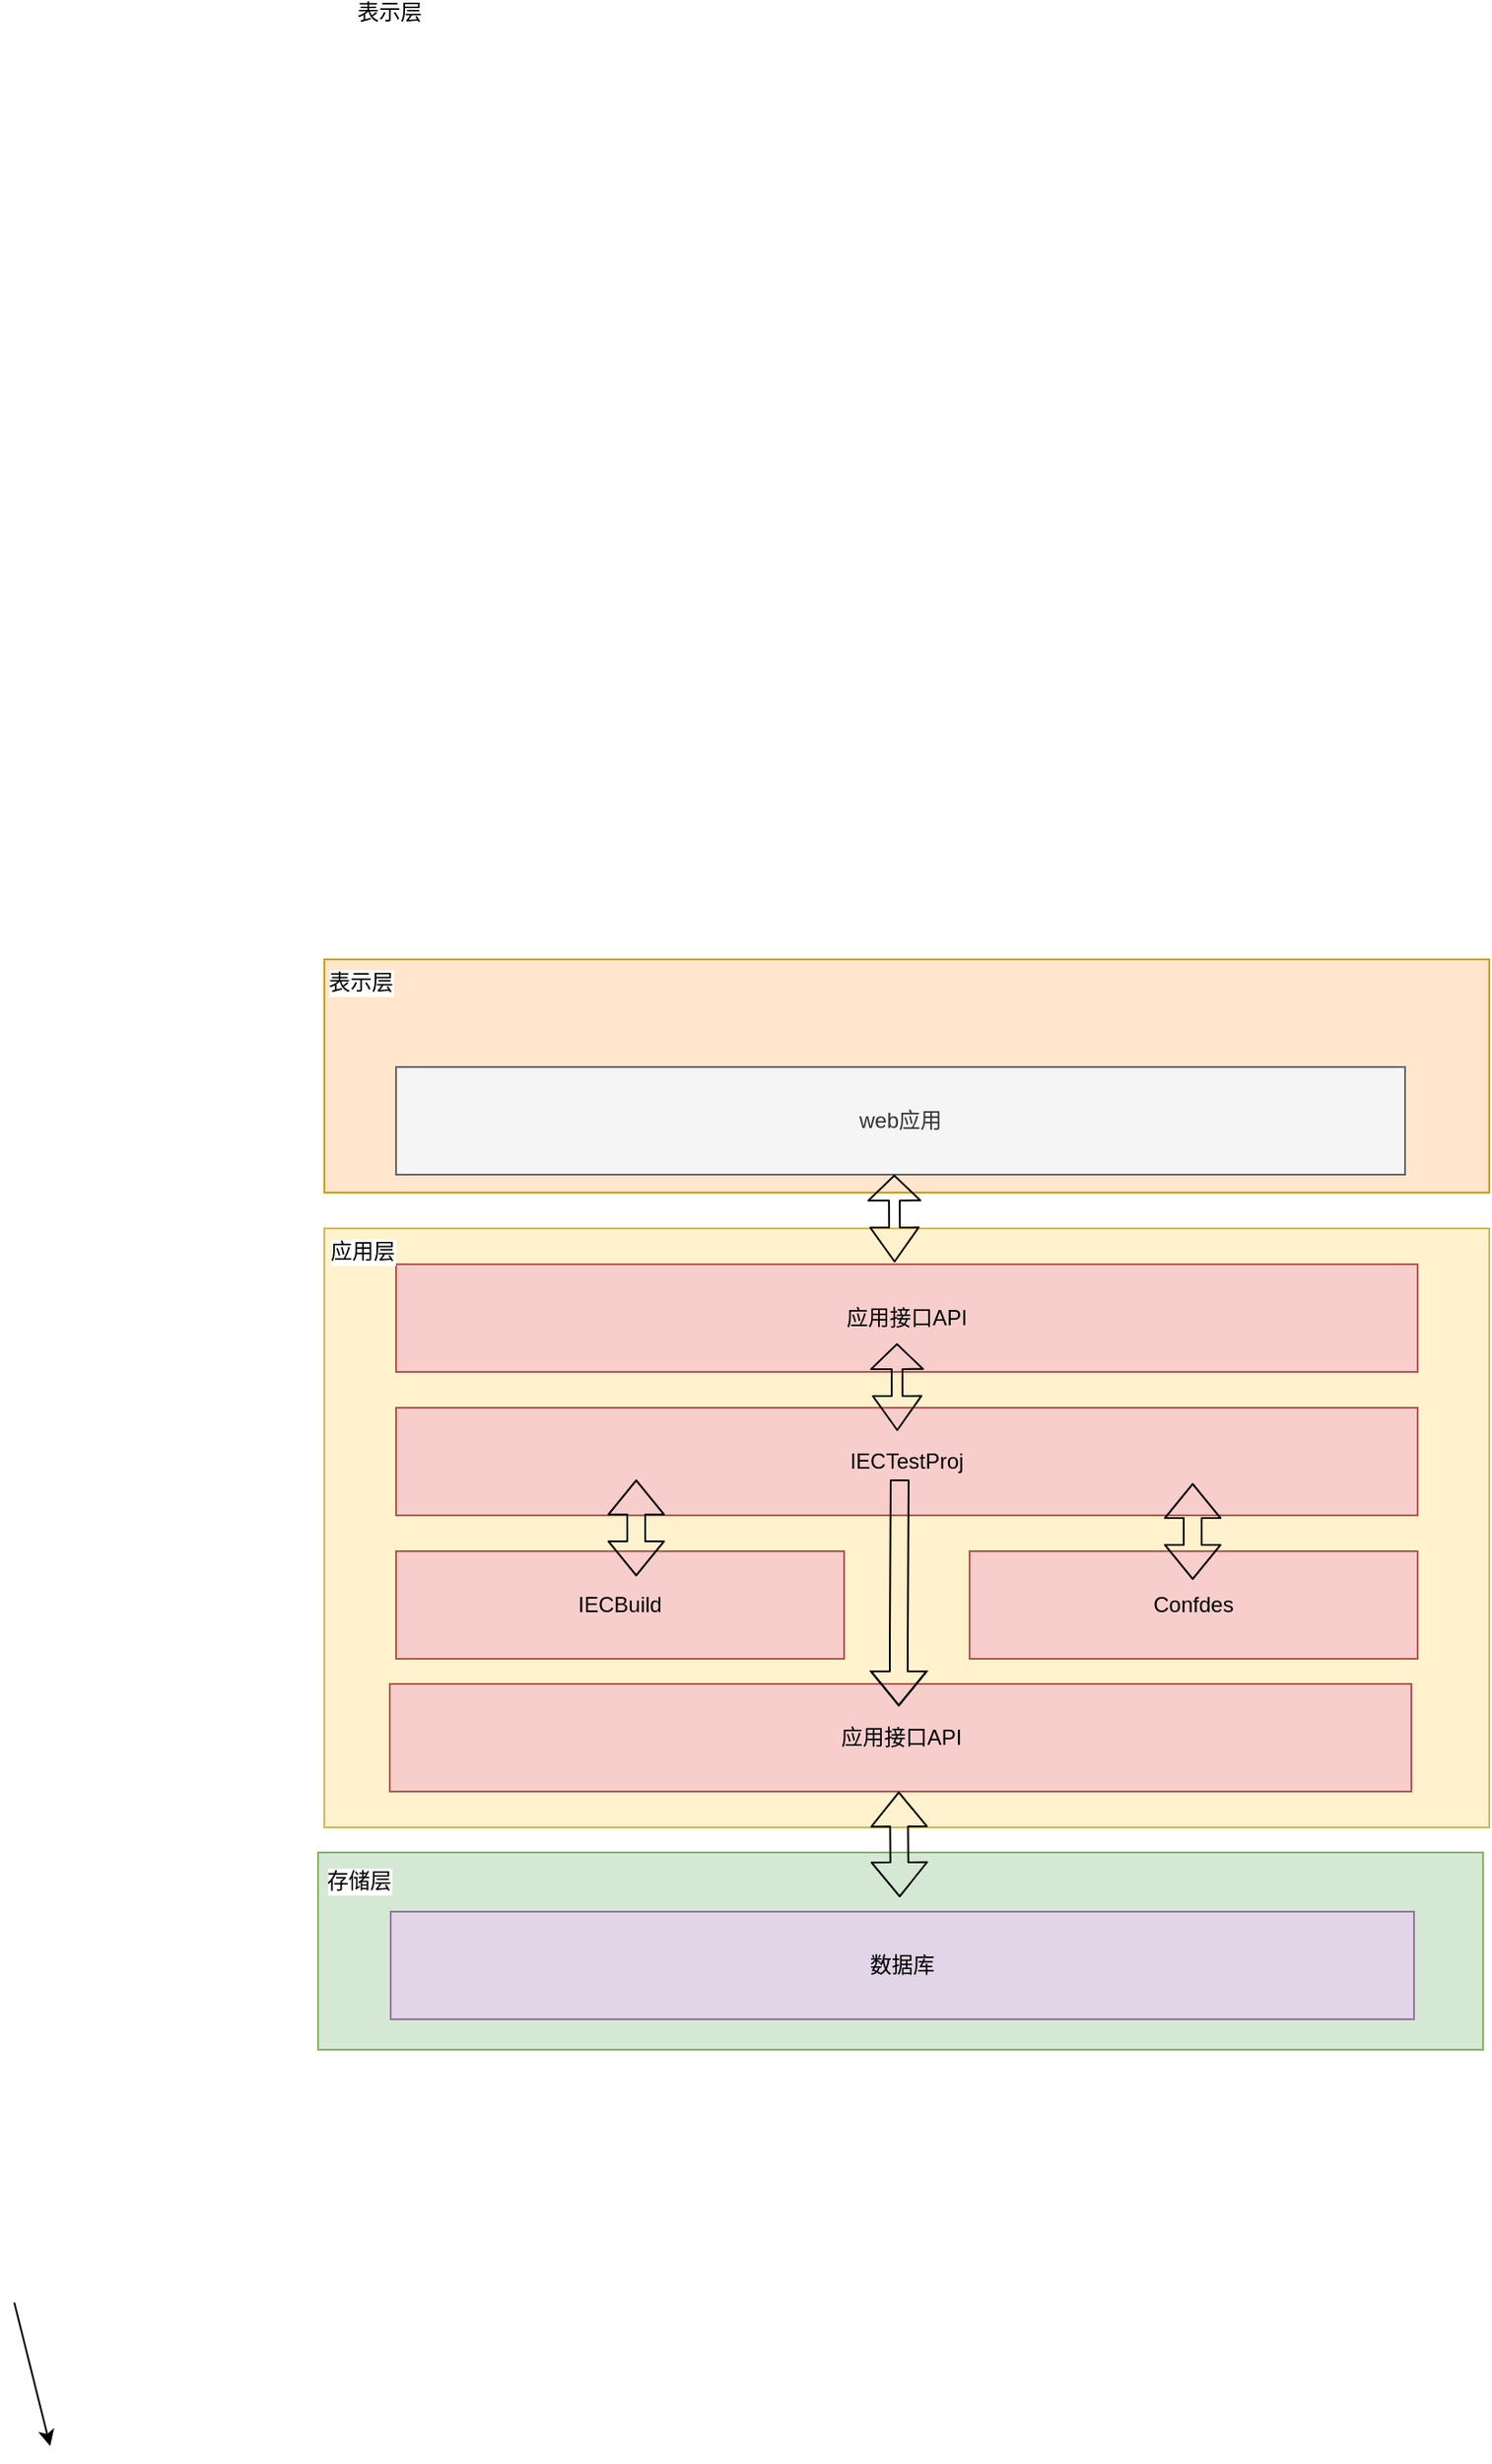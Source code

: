 <mxfile version="12.2.6" type="github" pages="1">
  <diagram id="IXGhKNXJWl1mDPTqIkbj" name="Page-1">
    <mxGraphModel dx="1808" dy="1555" grid="0" gridSize="10" guides="1" tooltips="1" connect="1" arrows="1" fold="1" page="0" pageScale="1" pageWidth="827" pageHeight="1169" math="0" shadow="0">
      <root>
        <mxCell id="0"/>
        <mxCell id="1" parent="0"/>
        <mxCell id="bsOdD_ndjxKtiAP9XhaS-19" value="" style="rounded=0;whiteSpace=wrap;html=1;fillColor=#d5e8d4;strokeColor=#82b366;" vertex="1" parent="1">
          <mxGeometry x="56.5" y="578" width="650" height="110" as="geometry"/>
        </mxCell>
        <mxCell id="bsOdD_ndjxKtiAP9XhaS-14" value="" style="rounded=0;whiteSpace=wrap;html=1;fillColor=#fff2cc;strokeColor=#d6b656;" vertex="1" parent="1">
          <mxGeometry x="60" y="230" width="650" height="334" as="geometry"/>
        </mxCell>
        <mxCell id="bsOdD_ndjxKtiAP9XhaS-11" value="" style="rounded=0;whiteSpace=wrap;html=1;fillColor=#ffe6cc;strokeColor=#d79b00;" vertex="1" parent="1">
          <mxGeometry x="60" y="80" width="650" height="130" as="geometry"/>
        </mxCell>
        <mxCell id="bsOdD_ndjxKtiAP9XhaS-1" value="web应用" style="rounded=0;whiteSpace=wrap;html=1;fillColor=#f5f5f5;strokeColor=#666666;fontColor=#333333;" vertex="1" parent="1">
          <mxGeometry x="100" y="140" width="563" height="60" as="geometry"/>
        </mxCell>
        <mxCell id="bsOdD_ndjxKtiAP9XhaS-6" value="应用接口API" style="rounded=0;whiteSpace=wrap;html=1;fillColor=#f8cecc;strokeColor=#b85450;" vertex="1" parent="1">
          <mxGeometry x="100" y="250" width="570" height="60" as="geometry"/>
        </mxCell>
        <mxCell id="bsOdD_ndjxKtiAP9XhaS-7" value="IECBuild" style="rounded=0;whiteSpace=wrap;html=1;fillColor=#f8cecc;strokeColor=#b85450;" vertex="1" parent="1">
          <mxGeometry x="100" y="410" width="250" height="60" as="geometry"/>
        </mxCell>
        <mxCell id="bsOdD_ndjxKtiAP9XhaS-8" value="Confdes" style="rounded=0;whiteSpace=wrap;html=1;fillColor=#f8cecc;strokeColor=#b85450;" vertex="1" parent="1">
          <mxGeometry x="420" y="410" width="250" height="60" as="geometry"/>
        </mxCell>
        <mxCell id="bsOdD_ndjxKtiAP9XhaS-9" value="IECTestProj" style="rounded=0;whiteSpace=wrap;html=1;fillColor=#f8cecc;strokeColor=#b85450;" vertex="1" parent="1">
          <mxGeometry x="100" y="330" width="570" height="60" as="geometry"/>
        </mxCell>
        <mxCell id="bsOdD_ndjxKtiAP9XhaS-10" value="数据库" style="rounded=0;whiteSpace=wrap;html=1;fillColor=#e1d5e7;strokeColor=#9673a6;" vertex="1" parent="1">
          <mxGeometry x="97" y="611" width="571" height="60" as="geometry"/>
        </mxCell>
        <mxCell id="bsOdD_ndjxKtiAP9XhaS-12" value="" style="endArrow=classic;html=1;" edge="1" parent="1">
          <mxGeometry width="50" height="50" relative="1" as="geometry">
            <mxPoint x="-113" y="829" as="sourcePoint"/>
            <mxPoint x="-93" y="909" as="targetPoint"/>
          </mxGeometry>
        </mxCell>
        <mxCell id="bsOdD_ndjxKtiAP9XhaS-13" value="表示层" style="text;html=1;resizable=0;points=[];align=center;verticalAlign=middle;labelBackgroundColor=#ffffff;" vertex="1" connectable="0" parent="bsOdD_ndjxKtiAP9XhaS-12">
          <mxGeometry x="0.34" y="-2" relative="1" as="geometry">
            <mxPoint x="181.5" y="-790" as="offset"/>
          </mxGeometry>
        </mxCell>
        <mxCell id="bsOdD_ndjxKtiAP9XhaS-18" value="应用层" style="text;html=1;resizable=0;points=[];align=center;verticalAlign=middle;labelBackgroundColor=#ffffff;" vertex="1" connectable="0" parent="bsOdD_ndjxKtiAP9XhaS-12">
          <mxGeometry x="0.5" y="-2" relative="1" as="geometry">
            <mxPoint x="181" y="-646.5" as="offset"/>
          </mxGeometry>
        </mxCell>
        <mxCell id="bsOdD_ndjxKtiAP9XhaS-20" value="存储层" style="text;html=1;resizable=0;points=[];align=center;verticalAlign=middle;labelBackgroundColor=#ffffff;" vertex="1" connectable="0" parent="bsOdD_ndjxKtiAP9XhaS-12">
          <mxGeometry x="-0.559" y="3" relative="1" as="geometry">
            <mxPoint x="184" y="-251.5" as="offset"/>
          </mxGeometry>
        </mxCell>
        <mxCell id="bsOdD_ndjxKtiAP9XhaS-15" value="表示层" style="text;html=1;resizable=0;points=[];align=center;verticalAlign=middle;labelBackgroundColor=#ffffff;" vertex="1" connectable="0" parent="1">
          <mxGeometry x="100.148" y="110.18" as="geometry">
            <mxPoint x="-4.5" y="-558" as="offset"/>
          </mxGeometry>
        </mxCell>
        <mxCell id="bsOdD_ndjxKtiAP9XhaS-16" value="表示层" style="text;html=1;resizable=0;points=[];align=center;verticalAlign=middle;labelBackgroundColor=#ffffff;direction=south;" vertex="1" connectable="0" parent="1">
          <mxGeometry x="100.148" y="110.18" as="geometry">
            <mxPoint x="-4.5" y="-558" as="offset"/>
          </mxGeometry>
        </mxCell>
        <mxCell id="bsOdD_ndjxKtiAP9XhaS-17" value="表示层" style="text;html=1;resizable=0;points=[];align=center;verticalAlign=middle;labelBackgroundColor=#ffffff;" vertex="1" connectable="0" parent="1">
          <mxGeometry x="100.148" y="110.18" as="geometry">
            <mxPoint x="-4.5" y="-558" as="offset"/>
          </mxGeometry>
        </mxCell>
        <mxCell id="bsOdD_ndjxKtiAP9XhaS-21" value="" style="shape=flexArrow;endArrow=classic;startArrow=classic;html=1;exitX=0.488;exitY=-0.017;exitDx=0;exitDy=0;exitPerimeter=0;width=6;endSize=4.32;endWidth=22;" edge="1" parent="1" source="bsOdD_ndjxKtiAP9XhaS-6">
          <mxGeometry width="50" height="50" relative="1" as="geometry">
            <mxPoint x="360" y="250" as="sourcePoint"/>
            <mxPoint x="378" y="200" as="targetPoint"/>
          </mxGeometry>
        </mxCell>
        <mxCell id="bsOdD_ndjxKtiAP9XhaS-22" value="" style="shape=flexArrow;endArrow=classic;startArrow=classic;html=1;exitX=0.488;exitY=-0.017;exitDx=0;exitDy=0;exitPerimeter=0;width=6;endSize=4.32;endWidth=22;" edge="1" parent="1">
          <mxGeometry width="50" height="50" relative="1" as="geometry">
            <mxPoint x="379.66" y="342.98" as="sourcePoint"/>
            <mxPoint x="379.5" y="294" as="targetPoint"/>
          </mxGeometry>
        </mxCell>
        <mxCell id="bsOdD_ndjxKtiAP9XhaS-24" value="" style="shape=flexArrow;endArrow=classic;html=1;startArrow=block;" edge="1" parent="1">
          <mxGeometry width="50" height="50" relative="1" as="geometry">
            <mxPoint x="234" y="370" as="sourcePoint"/>
            <mxPoint x="234" y="424" as="targetPoint"/>
          </mxGeometry>
        </mxCell>
        <mxCell id="bsOdD_ndjxKtiAP9XhaS-25" value="" style="shape=flexArrow;endArrow=classic;html=1;startArrow=block;" edge="1" parent="1">
          <mxGeometry width="50" height="50" relative="1" as="geometry">
            <mxPoint x="544.5" y="372" as="sourcePoint"/>
            <mxPoint x="544.5" y="426" as="targetPoint"/>
          </mxGeometry>
        </mxCell>
        <mxCell id="bsOdD_ndjxKtiAP9XhaS-31" value="应用接口API" style="rounded=0;whiteSpace=wrap;html=1;fillColor=#f8cecc;strokeColor=#b85450;" vertex="1" parent="1">
          <mxGeometry x="96.5" y="484" width="570" height="60" as="geometry"/>
        </mxCell>
        <mxCell id="bsOdD_ndjxKtiAP9XhaS-34" value="" style="shape=flexArrow;endArrow=classic;html=1;" edge="1" parent="1">
          <mxGeometry width="50" height="50" relative="1" as="geometry">
            <mxPoint x="381" y="370" as="sourcePoint"/>
            <mxPoint x="380.5" y="496.5" as="targetPoint"/>
            <Array as="points">
              <mxPoint x="380.5" y="459.5"/>
            </Array>
          </mxGeometry>
        </mxCell>
        <mxCell id="bsOdD_ndjxKtiAP9XhaS-39" value="" style="shape=flexArrow;endArrow=classic;html=1;startArrow=block;" edge="1" parent="1">
          <mxGeometry width="50" height="50" relative="1" as="geometry">
            <mxPoint x="380.5" y="544" as="sourcePoint"/>
            <mxPoint x="381" y="603" as="targetPoint"/>
          </mxGeometry>
        </mxCell>
      </root>
    </mxGraphModel>
  </diagram>
</mxfile>
